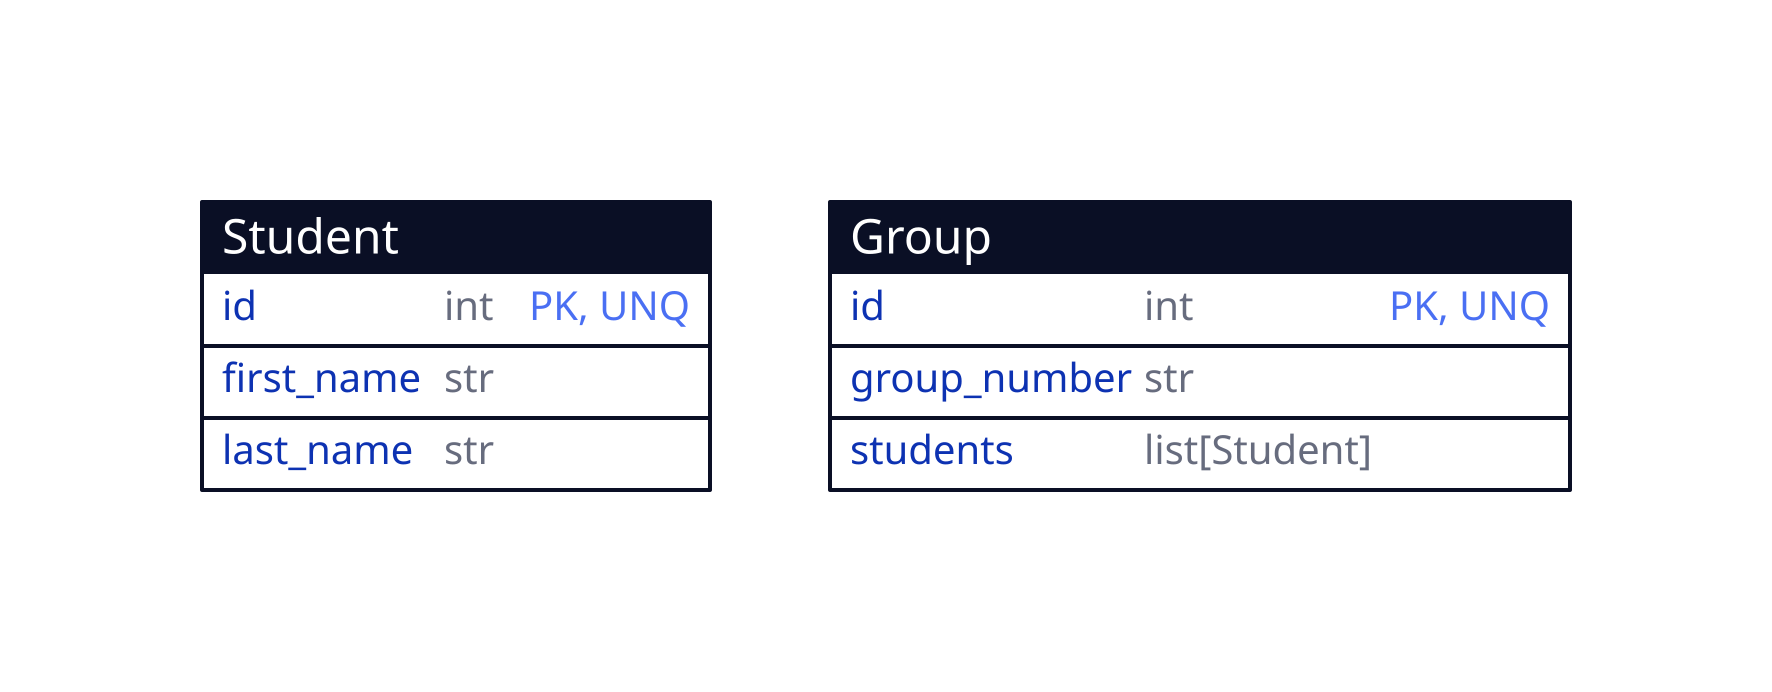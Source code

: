 Student: {
  shape: sql_table

  id: int {constraint: [primary_key; unique]}
  first_name: str
  last_name: str
}

Group: {
    shape: sql_table

    id: int {constraint: [primary_key; unique]}
    group_number: str
    students: "list[Student]"
}
